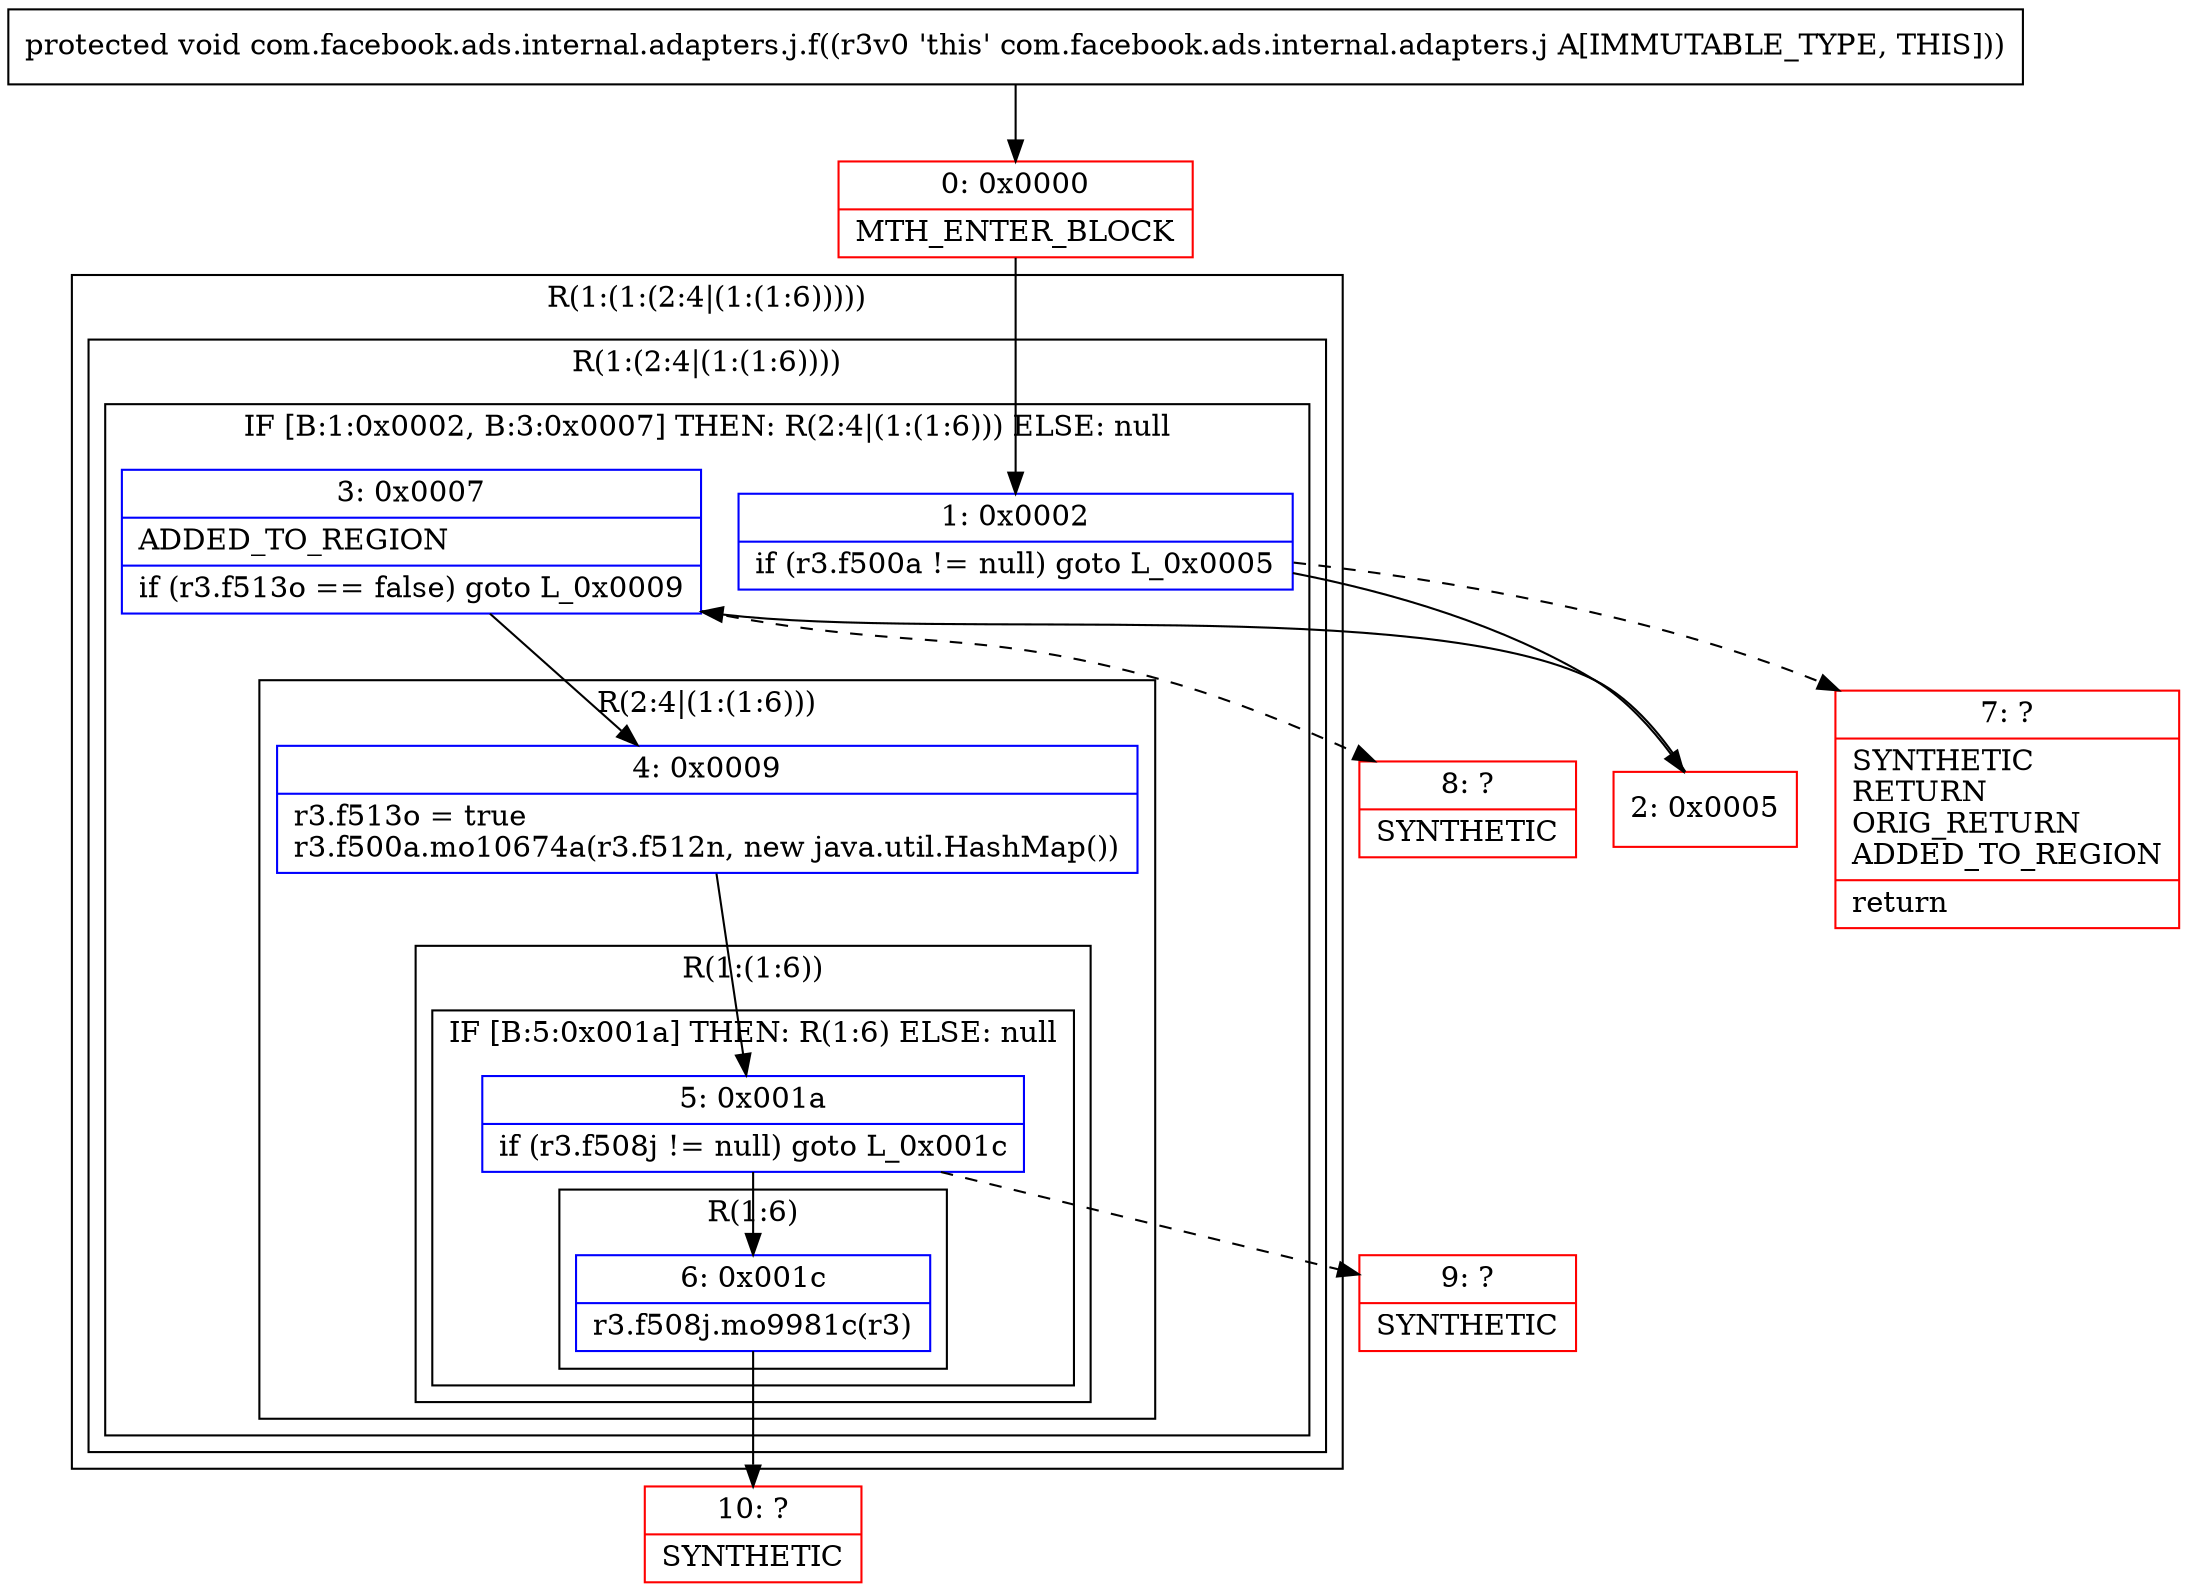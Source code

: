 digraph "CFG forcom.facebook.ads.internal.adapters.j.f()V" {
subgraph cluster_Region_849197410 {
label = "R(1:(1:(2:4|(1:(1:6)))))";
node [shape=record,color=blue];
subgraph cluster_Region_738081342 {
label = "R(1:(2:4|(1:(1:6))))";
node [shape=record,color=blue];
subgraph cluster_IfRegion_334314743 {
label = "IF [B:1:0x0002, B:3:0x0007] THEN: R(2:4|(1:(1:6))) ELSE: null";
node [shape=record,color=blue];
Node_1 [shape=record,label="{1\:\ 0x0002|if (r3.f500a != null) goto L_0x0005\l}"];
Node_3 [shape=record,label="{3\:\ 0x0007|ADDED_TO_REGION\l|if (r3.f513o == false) goto L_0x0009\l}"];
subgraph cluster_Region_1961184023 {
label = "R(2:4|(1:(1:6)))";
node [shape=record,color=blue];
Node_4 [shape=record,label="{4\:\ 0x0009|r3.f513o = true\lr3.f500a.mo10674a(r3.f512n, new java.util.HashMap())\l}"];
subgraph cluster_Region_728541760 {
label = "R(1:(1:6))";
node [shape=record,color=blue];
subgraph cluster_IfRegion_1905871577 {
label = "IF [B:5:0x001a] THEN: R(1:6) ELSE: null";
node [shape=record,color=blue];
Node_5 [shape=record,label="{5\:\ 0x001a|if (r3.f508j != null) goto L_0x001c\l}"];
subgraph cluster_Region_199875225 {
label = "R(1:6)";
node [shape=record,color=blue];
Node_6 [shape=record,label="{6\:\ 0x001c|r3.f508j.mo9981c(r3)\l}"];
}
}
}
}
}
}
}
Node_0 [shape=record,color=red,label="{0\:\ 0x0000|MTH_ENTER_BLOCK\l}"];
Node_2 [shape=record,color=red,label="{2\:\ 0x0005}"];
Node_7 [shape=record,color=red,label="{7\:\ ?|SYNTHETIC\lRETURN\lORIG_RETURN\lADDED_TO_REGION\l|return\l}"];
Node_8 [shape=record,color=red,label="{8\:\ ?|SYNTHETIC\l}"];
Node_9 [shape=record,color=red,label="{9\:\ ?|SYNTHETIC\l}"];
Node_10 [shape=record,color=red,label="{10\:\ ?|SYNTHETIC\l}"];
MethodNode[shape=record,label="{protected void com.facebook.ads.internal.adapters.j.f((r3v0 'this' com.facebook.ads.internal.adapters.j A[IMMUTABLE_TYPE, THIS])) }"];
MethodNode -> Node_0;
Node_1 -> Node_2;
Node_1 -> Node_7[style=dashed];
Node_3 -> Node_4;
Node_3 -> Node_8[style=dashed];
Node_4 -> Node_5;
Node_5 -> Node_6;
Node_5 -> Node_9[style=dashed];
Node_6 -> Node_10;
Node_0 -> Node_1;
Node_2 -> Node_3;
}

